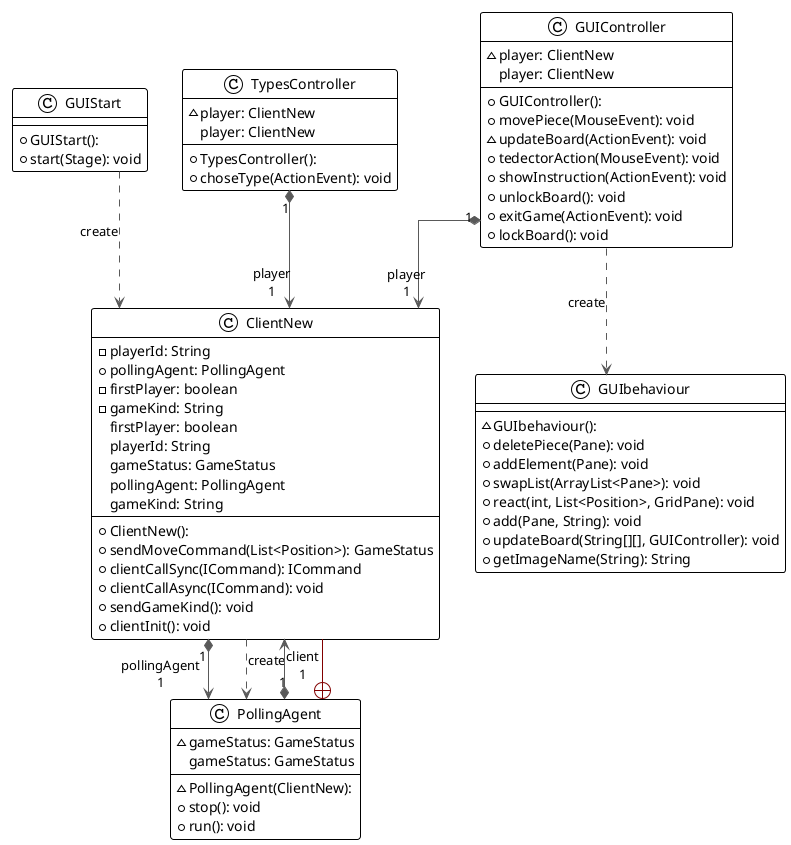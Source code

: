 @startuml

!theme plain
top to bottom direction
skinparam linetype ortho

class ClientNew {
  + ClientNew(): 
  - playerId: String
  + pollingAgent: PollingAgent
  - firstPlayer: boolean
  - gameKind: String
  + sendMoveCommand(List<Position>): GameStatus
  + clientCallSync(ICommand): ICommand
  + clientCallAsync(ICommand): void
  + sendGameKind(): void
  + clientInit(): void
   firstPlayer: boolean
   playerId: String
   gameStatus: GameStatus
   pollingAgent: PollingAgent
   gameKind: String
}
class GUIController {
  + GUIController(): 
  ~ player: ClientNew
  + movePiece(MouseEvent): void
  ~ updateBoard(ActionEvent): void
  + tedectorAction(MouseEvent): void
  + showInstruction(ActionEvent): void
  + unlockBoard(): void
  + exitGame(ActionEvent): void
  + lockBoard(): void
   player: ClientNew
}
class GUIStart {
  + GUIStart(): 
  + start(Stage): void
}
class GUIbehaviour {
  ~ GUIbehaviour(): 
  + deletePiece(Pane): void
  + addElement(Pane): void
  + swapList(ArrayList<Pane>): void
  + react(int, List<Position>, GridPane): void
  + add(Pane, String): void
  + updateBoard(String[][], GUIController): void
  + getImageName(String): String
}
class PollingAgent {
  ~ PollingAgent(ClientNew): 
  ~ gameStatus: GameStatus
  + stop(): void
  + run(): void
   gameStatus: GameStatus
}
class TypesController {
  + TypesController(): 
  ~ player: ClientNew
  + choseType(ActionEvent): void
   player: ClientNew
}

ClientNew       "1" *-[#595959,plain]-> "pollingAgent\n1" PollingAgent    
ClientNew        -[#595959,dashed]->  PollingAgent    : "«create»"
GUIController   "1" *-[#595959,plain]-> "player\n1" ClientNew       
GUIController    -[#595959,dashed]->  GUIbehaviour    : "«create»"
GUIStart         -[#595959,dashed]->  ClientNew       : "«create»"
PollingAgent    "1" *-[#595959,plain]-> "client\n1" ClientNew       
PollingAgent     +-[#820000,plain]-  ClientNew       
TypesController "1" *-[#595959,plain]-> "player\n1" ClientNew       
@enduml

